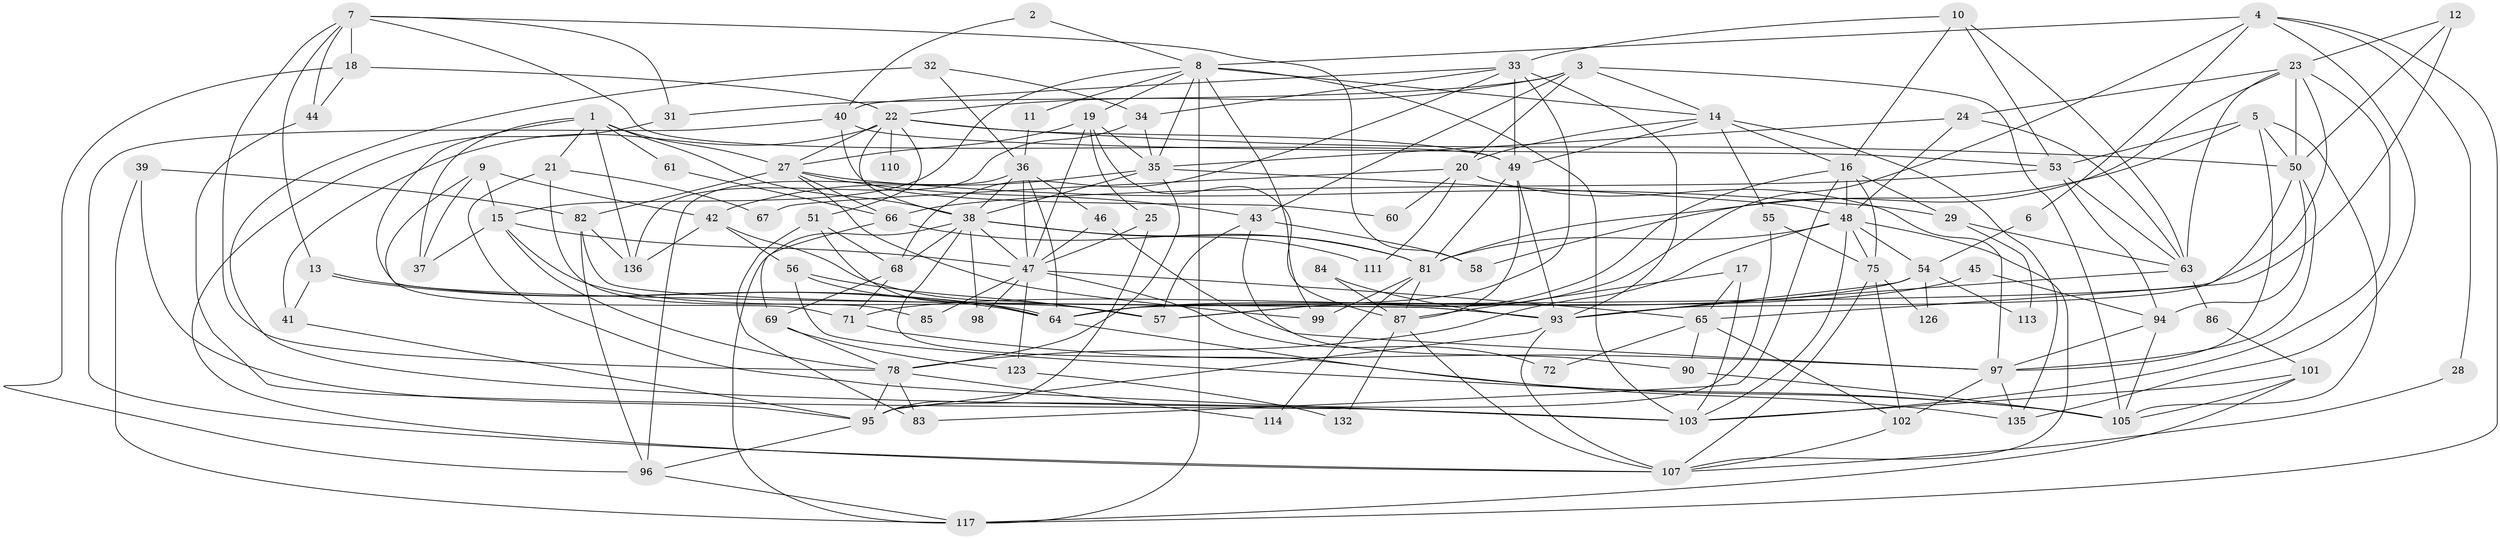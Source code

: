 // original degree distribution, {5: 0.13986013986013987, 2: 0.16783216783216784, 4: 0.26573426573426573, 3: 0.25874125874125875, 6: 0.0979020979020979, 7: 0.027972027972027972, 9: 0.006993006993006993, 8: 0.03496503496503497}
// Generated by graph-tools (version 1.1) at 2025/11/02/27/25 16:11:20]
// undirected, 98 vertices, 238 edges
graph export_dot {
graph [start="1"]
  node [color=gray90,style=filled];
  1 [super="+130"];
  2;
  3 [super="+88"];
  4 [super="+100"];
  5 [super="+62"];
  6;
  7 [super="+52"];
  8 [super="+30"];
  9 [super="+80"];
  10 [super="+26"];
  11;
  12;
  13;
  14 [super="+118"];
  15 [super="+59"];
  16 [super="+124"];
  17;
  18 [super="+76"];
  19;
  20 [super="+142"];
  21;
  22 [super="+77"];
  23 [super="+128"];
  24 [super="+121"];
  25;
  27 [super="+112"];
  28;
  29;
  31;
  32;
  33 [super="+79"];
  34 [super="+139"];
  35 [super="+115"];
  36 [super="+92"];
  37;
  38 [super="+70"];
  39;
  40;
  41;
  42;
  43 [super="+129"];
  44;
  45;
  46;
  47 [super="+104"];
  48 [super="+131"];
  49 [super="+108"];
  50 [super="+89"];
  51 [super="+125"];
  53 [super="+91"];
  54 [super="+122"];
  55;
  56 [super="+137"];
  57;
  58;
  60;
  61;
  63 [super="+116"];
  64;
  65 [super="+73"];
  66 [super="+109"];
  67;
  68 [super="+74"];
  69;
  71;
  72;
  75 [super="+138"];
  78 [super="+119"];
  81 [super="+134"];
  82;
  83;
  84;
  85;
  86;
  87 [super="+141"];
  90;
  93 [super="+120"];
  94 [super="+140"];
  95 [super="+143"];
  96;
  97;
  98;
  99 [super="+133"];
  101;
  102;
  103;
  105 [super="+106"];
  107 [super="+127"];
  110;
  111;
  113;
  114;
  117;
  123;
  126;
  132;
  135;
  136;
  1 -- 136;
  1 -- 37;
  1 -- 21;
  1 -- 61;
  1 -- 93;
  1 -- 27;
  1 -- 38;
  2 -- 40;
  2 -- 8;
  3 -- 31;
  3 -- 22;
  3 -- 43;
  3 -- 105;
  3 -- 20;
  3 -- 14;
  4 -- 135;
  4 -- 6;
  4 -- 117;
  4 -- 8;
  4 -- 57;
  4 -- 28;
  5 -- 105;
  5 -- 50;
  5 -- 53;
  5 -- 81;
  5 -- 97;
  6 -- 54 [weight=2];
  7 -- 58;
  7 -- 18;
  7 -- 44;
  7 -- 13;
  7 -- 78;
  7 -- 31;
  7 -- 49;
  8 -- 19;
  8 -- 103;
  8 -- 14;
  8 -- 35;
  8 -- 99;
  8 -- 117;
  8 -- 11;
  8 -- 15;
  9 -- 42;
  9 -- 15;
  9 -- 37;
  9 -- 71;
  10 -- 33;
  10 -- 16;
  10 -- 53;
  10 -- 63;
  11 -- 36;
  12 -- 50;
  12 -- 65;
  12 -- 23;
  13 -- 64;
  13 -- 64;
  13 -- 41;
  14 -- 55;
  14 -- 16;
  14 -- 20;
  14 -- 135;
  14 -- 49;
  15 -- 57;
  15 -- 37;
  15 -- 78;
  15 -- 47;
  16 -- 29;
  16 -- 75;
  16 -- 57;
  16 -- 83;
  16 -- 48;
  17 -- 87;
  17 -- 103;
  17 -- 65;
  18 -- 22;
  18 -- 96;
  18 -- 44;
  19 -- 25;
  19 -- 27;
  19 -- 35;
  19 -- 87;
  19 -- 47;
  20 -- 97;
  20 -- 60;
  20 -- 67;
  20 -- 111;
  21 -- 103;
  21 -- 67;
  21 -- 85;
  22 -- 110 [weight=2];
  22 -- 49;
  22 -- 50;
  22 -- 51;
  22 -- 41;
  22 -- 27;
  22 -- 38;
  23 -- 64;
  23 -- 58;
  23 -- 50;
  23 -- 103;
  23 -- 24;
  23 -- 63;
  24 -- 35;
  24 -- 48;
  24 -- 63;
  25 -- 47;
  25 -- 95;
  27 -- 29;
  27 -- 99;
  27 -- 66;
  27 -- 43;
  27 -- 82;
  28 -- 107;
  29 -- 113;
  29 -- 63;
  31 -- 107;
  32 -- 103;
  32 -- 34;
  32 -- 36;
  33 -- 34;
  33 -- 49;
  33 -- 68;
  33 -- 40;
  33 -- 64;
  33 -- 93;
  34 -- 136;
  34 -- 35;
  35 -- 38;
  35 -- 42;
  35 -- 78;
  35 -- 48;
  36 -- 64;
  36 -- 96;
  36 -- 46;
  36 -- 47;
  36 -- 38;
  38 -- 47;
  38 -- 105;
  38 -- 68;
  38 -- 98;
  38 -- 111;
  38 -- 81;
  38 -- 117;
  39 -- 117;
  39 -- 82;
  39 -- 95;
  40 -- 107;
  40 -- 60;
  40 -- 53;
  41 -- 95;
  42 -- 57;
  42 -- 56;
  42 -- 136;
  43 -- 57;
  43 -- 58;
  43 -- 90;
  44 -- 103;
  45 -- 64;
  45 -- 94;
  46 -- 97;
  46 -- 47;
  47 -- 65;
  47 -- 85;
  47 -- 98;
  47 -- 123;
  47 -- 72;
  48 -- 103;
  48 -- 107;
  48 -- 75;
  48 -- 81;
  48 -- 54;
  48 -- 78;
  49 -- 81;
  49 -- 87;
  49 -- 93;
  50 -- 97;
  50 -- 93;
  50 -- 94;
  51 -- 64;
  51 -- 83;
  51 -- 68;
  53 -- 66;
  53 -- 94;
  53 -- 63;
  54 -- 71;
  54 -- 113;
  54 -- 93;
  54 -- 126;
  55 -- 75;
  55 -- 95;
  56 -- 105;
  56 -- 57;
  56 -- 64;
  61 -- 66;
  63 -- 93;
  63 -- 86;
  64 -- 135;
  65 -- 90;
  65 -- 72;
  65 -- 102;
  66 -- 81;
  66 -- 69;
  68 -- 71;
  68 -- 69;
  69 -- 123;
  69 -- 78;
  71 -- 97;
  75 -- 102;
  75 -- 126;
  75 -- 107;
  78 -- 114;
  78 -- 83;
  78 -- 95;
  81 -- 87;
  81 -- 114;
  81 -- 99;
  82 -- 96;
  82 -- 93;
  82 -- 136;
  84 -- 93;
  84 -- 87;
  86 -- 101;
  87 -- 107;
  87 -- 132;
  90 -- 105;
  93 -- 107;
  93 -- 95;
  94 -- 97;
  94 -- 105;
  95 -- 96;
  96 -- 117;
  97 -- 102;
  97 -- 135;
  101 -- 103;
  101 -- 117;
  101 -- 105;
  102 -- 107;
  123 -- 132;
}
